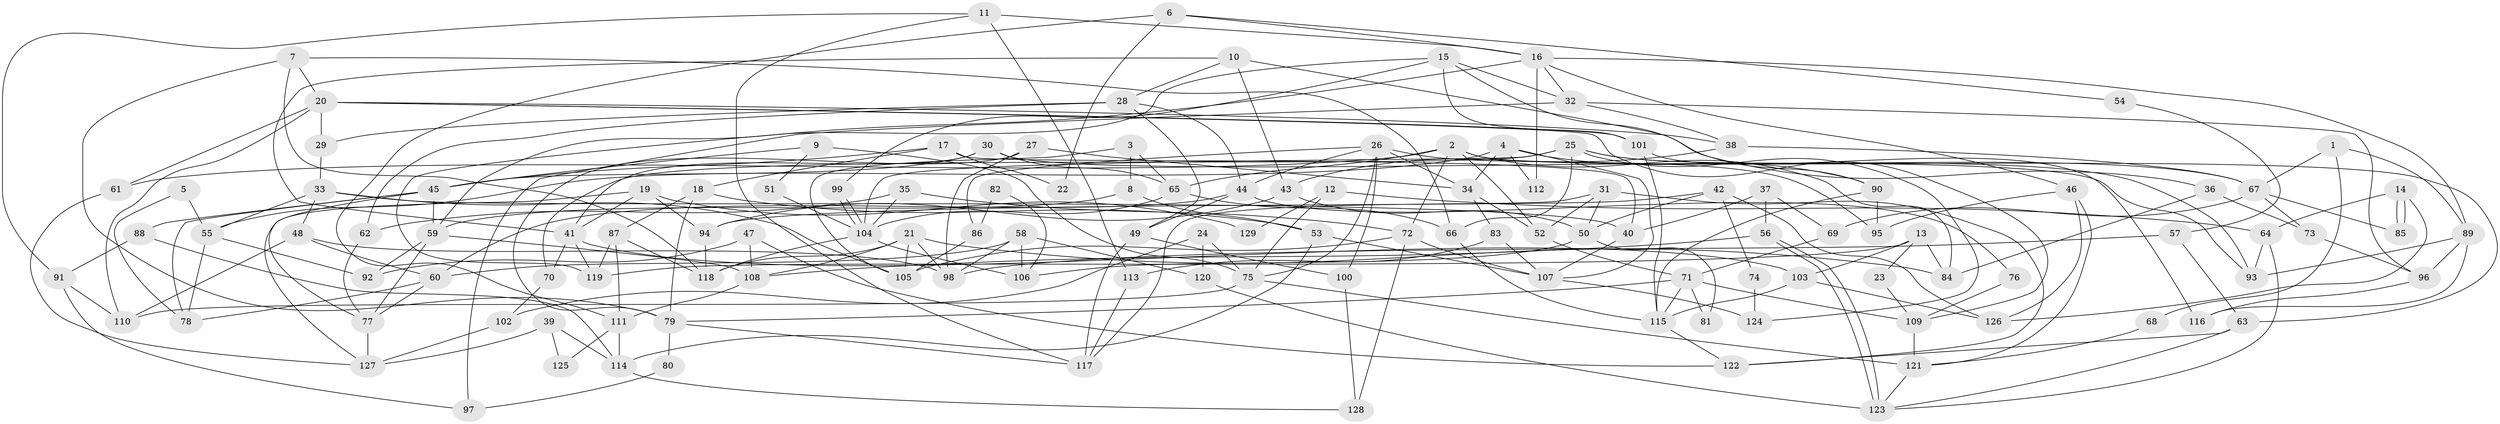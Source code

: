 // coarse degree distribution, {5: 0.171875, 4: 0.25, 2: 0.0625, 3: 0.265625, 6: 0.0625, 7: 0.0625, 8: 0.015625, 9: 0.015625, 14: 0.015625, 10: 0.046875, 12: 0.015625, 13: 0.015625}
// Generated by graph-tools (version 1.1) at 2025/02/03/05/25 17:02:40]
// undirected, 129 vertices, 258 edges
graph export_dot {
graph [start="1"]
  node [color=gray90,style=filled];
  1;
  2;
  3;
  4;
  5;
  6;
  7;
  8;
  9;
  10;
  11;
  12;
  13;
  14;
  15;
  16;
  17;
  18;
  19;
  20;
  21;
  22;
  23;
  24;
  25;
  26;
  27;
  28;
  29;
  30;
  31;
  32;
  33;
  34;
  35;
  36;
  37;
  38;
  39;
  40;
  41;
  42;
  43;
  44;
  45;
  46;
  47;
  48;
  49;
  50;
  51;
  52;
  53;
  54;
  55;
  56;
  57;
  58;
  59;
  60;
  61;
  62;
  63;
  64;
  65;
  66;
  67;
  68;
  69;
  70;
  71;
  72;
  73;
  74;
  75;
  76;
  77;
  78;
  79;
  80;
  81;
  82;
  83;
  84;
  85;
  86;
  87;
  88;
  89;
  90;
  91;
  92;
  93;
  94;
  95;
  96;
  97;
  98;
  99;
  100;
  101;
  102;
  103;
  104;
  105;
  106;
  107;
  108;
  109;
  110;
  111;
  112;
  113;
  114;
  115;
  116;
  117;
  118;
  119;
  120;
  121;
  122;
  123;
  124;
  125;
  126;
  127;
  128;
  129;
  1 -- 67;
  1 -- 89;
  1 -- 68;
  2 -- 61;
  2 -- 72;
  2 -- 52;
  2 -- 63;
  2 -- 65;
  2 -- 84;
  3 -- 105;
  3 -- 65;
  3 -- 8;
  4 -- 34;
  4 -- 107;
  4 -- 55;
  4 -- 90;
  4 -- 112;
  5 -- 55;
  5 -- 78;
  6 -- 16;
  6 -- 111;
  6 -- 22;
  6 -- 54;
  7 -- 66;
  7 -- 20;
  7 -- 79;
  7 -- 118;
  8 -- 59;
  8 -- 53;
  9 -- 75;
  9 -- 45;
  9 -- 51;
  10 -- 28;
  10 -- 43;
  10 -- 36;
  10 -- 41;
  11 -- 16;
  11 -- 91;
  11 -- 113;
  11 -- 117;
  12 -- 75;
  12 -- 64;
  12 -- 129;
  13 -- 103;
  13 -- 84;
  13 -- 23;
  13 -- 119;
  14 -- 126;
  14 -- 85;
  14 -- 85;
  14 -- 64;
  15 -- 90;
  15 -- 59;
  15 -- 32;
  15 -- 99;
  15 -- 101;
  16 -- 32;
  16 -- 119;
  16 -- 46;
  16 -- 89;
  16 -- 112;
  17 -- 18;
  17 -- 45;
  17 -- 22;
  17 -- 40;
  18 -- 53;
  18 -- 87;
  18 -- 79;
  19 -- 41;
  19 -- 94;
  19 -- 127;
  19 -- 129;
  20 -- 101;
  20 -- 38;
  20 -- 29;
  20 -- 61;
  20 -- 109;
  20 -- 110;
  21 -- 98;
  21 -- 108;
  21 -- 84;
  21 -- 105;
  21 -- 118;
  23 -- 109;
  24 -- 75;
  24 -- 102;
  24 -- 120;
  25 -- 93;
  25 -- 104;
  25 -- 66;
  25 -- 67;
  25 -- 70;
  25 -- 124;
  26 -- 100;
  26 -- 95;
  26 -- 34;
  26 -- 44;
  26 -- 75;
  26 -- 86;
  27 -- 34;
  27 -- 79;
  27 -- 98;
  28 -- 49;
  28 -- 44;
  28 -- 29;
  28 -- 62;
  29 -- 33;
  30 -- 93;
  30 -- 65;
  30 -- 41;
  30 -- 45;
  31 -- 122;
  31 -- 117;
  31 -- 50;
  31 -- 52;
  32 -- 38;
  32 -- 96;
  32 -- 97;
  33 -- 40;
  33 -- 48;
  33 -- 55;
  33 -- 105;
  34 -- 52;
  34 -- 83;
  35 -- 62;
  35 -- 104;
  35 -- 72;
  36 -- 84;
  36 -- 73;
  37 -- 69;
  37 -- 40;
  37 -- 56;
  38 -- 67;
  38 -- 43;
  39 -- 114;
  39 -- 127;
  39 -- 125;
  40 -- 107;
  41 -- 70;
  41 -- 103;
  41 -- 119;
  42 -- 126;
  42 -- 50;
  42 -- 74;
  42 -- 94;
  43 -- 94;
  43 -- 50;
  44 -- 60;
  44 -- 49;
  44 -- 76;
  45 -- 59;
  45 -- 77;
  45 -- 78;
  45 -- 88;
  46 -- 121;
  46 -- 95;
  46 -- 126;
  47 -- 108;
  47 -- 122;
  47 -- 92;
  48 -- 60;
  48 -- 98;
  48 -- 110;
  49 -- 117;
  49 -- 100;
  50 -- 106;
  50 -- 81;
  51 -- 104;
  52 -- 71;
  53 -- 107;
  53 -- 114;
  54 -- 57;
  55 -- 78;
  55 -- 92;
  56 -- 123;
  56 -- 123;
  56 -- 108;
  57 -- 98;
  57 -- 63;
  58 -- 98;
  58 -- 120;
  58 -- 60;
  58 -- 106;
  59 -- 77;
  59 -- 92;
  59 -- 108;
  60 -- 78;
  60 -- 77;
  61 -- 127;
  62 -- 77;
  63 -- 123;
  63 -- 122;
  64 -- 123;
  64 -- 93;
  65 -- 104;
  65 -- 66;
  66 -- 115;
  67 -- 73;
  67 -- 69;
  67 -- 85;
  68 -- 121;
  69 -- 71;
  70 -- 102;
  71 -- 79;
  71 -- 81;
  71 -- 109;
  71 -- 115;
  72 -- 105;
  72 -- 107;
  72 -- 128;
  73 -- 96;
  74 -- 124;
  75 -- 110;
  75 -- 121;
  76 -- 109;
  77 -- 127;
  79 -- 80;
  79 -- 117;
  80 -- 97;
  82 -- 86;
  82 -- 106;
  83 -- 113;
  83 -- 107;
  86 -- 105;
  87 -- 119;
  87 -- 118;
  87 -- 111;
  88 -- 114;
  88 -- 91;
  89 -- 116;
  89 -- 93;
  89 -- 96;
  90 -- 115;
  90 -- 95;
  91 -- 110;
  91 -- 97;
  94 -- 118;
  96 -- 116;
  99 -- 104;
  99 -- 104;
  100 -- 128;
  101 -- 115;
  101 -- 116;
  102 -- 127;
  103 -- 115;
  103 -- 126;
  104 -- 118;
  104 -- 106;
  107 -- 124;
  108 -- 111;
  109 -- 121;
  111 -- 114;
  111 -- 125;
  113 -- 117;
  114 -- 128;
  115 -- 122;
  120 -- 123;
  121 -- 123;
}

